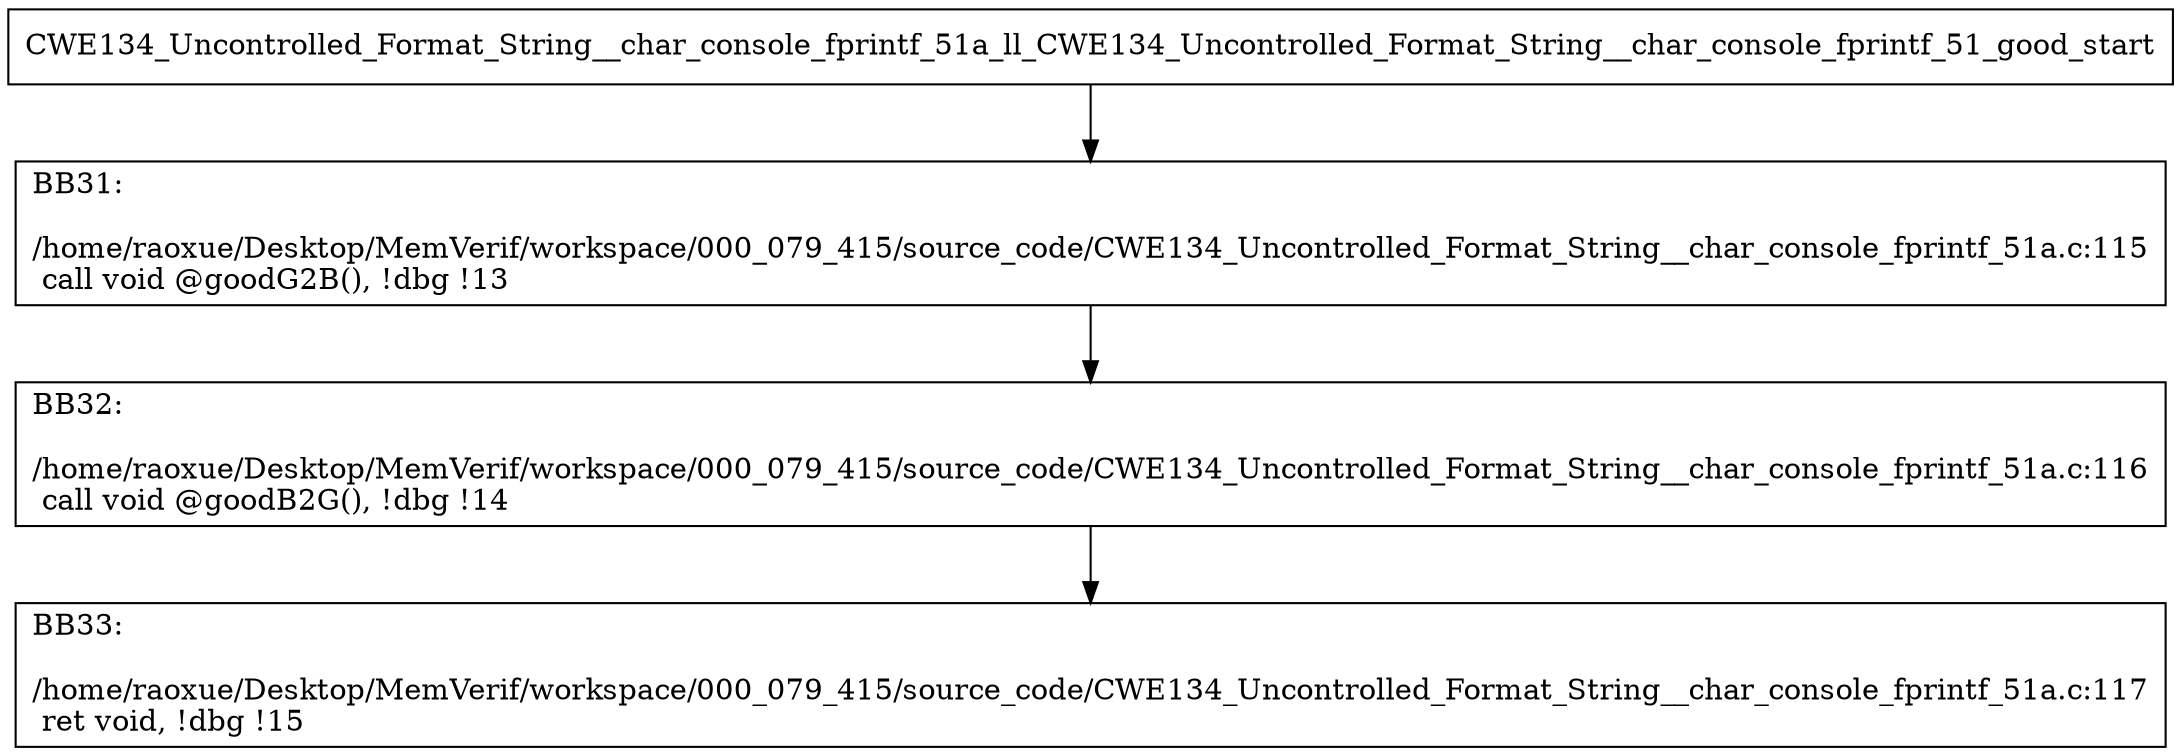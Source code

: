 digraph "CFG for'CWE134_Uncontrolled_Format_String__char_console_fprintf_51a_ll_CWE134_Uncontrolled_Format_String__char_console_fprintf_51_good' function" {
	BBCWE134_Uncontrolled_Format_String__char_console_fprintf_51a_ll_CWE134_Uncontrolled_Format_String__char_console_fprintf_51_good_start[shape=record,label="{CWE134_Uncontrolled_Format_String__char_console_fprintf_51a_ll_CWE134_Uncontrolled_Format_String__char_console_fprintf_51_good_start}"];
	BBCWE134_Uncontrolled_Format_String__char_console_fprintf_51a_ll_CWE134_Uncontrolled_Format_String__char_console_fprintf_51_good_start-> CWE134_Uncontrolled_Format_String__char_console_fprintf_51a_ll_CWE134_Uncontrolled_Format_String__char_console_fprintf_51_goodBB31;
	CWE134_Uncontrolled_Format_String__char_console_fprintf_51a_ll_CWE134_Uncontrolled_Format_String__char_console_fprintf_51_goodBB31 [shape=record, label="{BB31:\l\l/home/raoxue/Desktop/MemVerif/workspace/000_079_415/source_code/CWE134_Uncontrolled_Format_String__char_console_fprintf_51a.c:115\l
  call void @goodG2B(), !dbg !13\l
}"];
	CWE134_Uncontrolled_Format_String__char_console_fprintf_51a_ll_CWE134_Uncontrolled_Format_String__char_console_fprintf_51_goodBB31-> CWE134_Uncontrolled_Format_String__char_console_fprintf_51a_ll_CWE134_Uncontrolled_Format_String__char_console_fprintf_51_goodBB32;
	CWE134_Uncontrolled_Format_String__char_console_fprintf_51a_ll_CWE134_Uncontrolled_Format_String__char_console_fprintf_51_goodBB32 [shape=record, label="{BB32:\l\l/home/raoxue/Desktop/MemVerif/workspace/000_079_415/source_code/CWE134_Uncontrolled_Format_String__char_console_fprintf_51a.c:116\l
  call void @goodB2G(), !dbg !14\l
}"];
	CWE134_Uncontrolled_Format_String__char_console_fprintf_51a_ll_CWE134_Uncontrolled_Format_String__char_console_fprintf_51_goodBB32-> CWE134_Uncontrolled_Format_String__char_console_fprintf_51a_ll_CWE134_Uncontrolled_Format_String__char_console_fprintf_51_goodBB33;
	CWE134_Uncontrolled_Format_String__char_console_fprintf_51a_ll_CWE134_Uncontrolled_Format_String__char_console_fprintf_51_goodBB33 [shape=record, label="{BB33:\l\l/home/raoxue/Desktop/MemVerif/workspace/000_079_415/source_code/CWE134_Uncontrolled_Format_String__char_console_fprintf_51a.c:117\l
  ret void, !dbg !15\l
}"];
}

